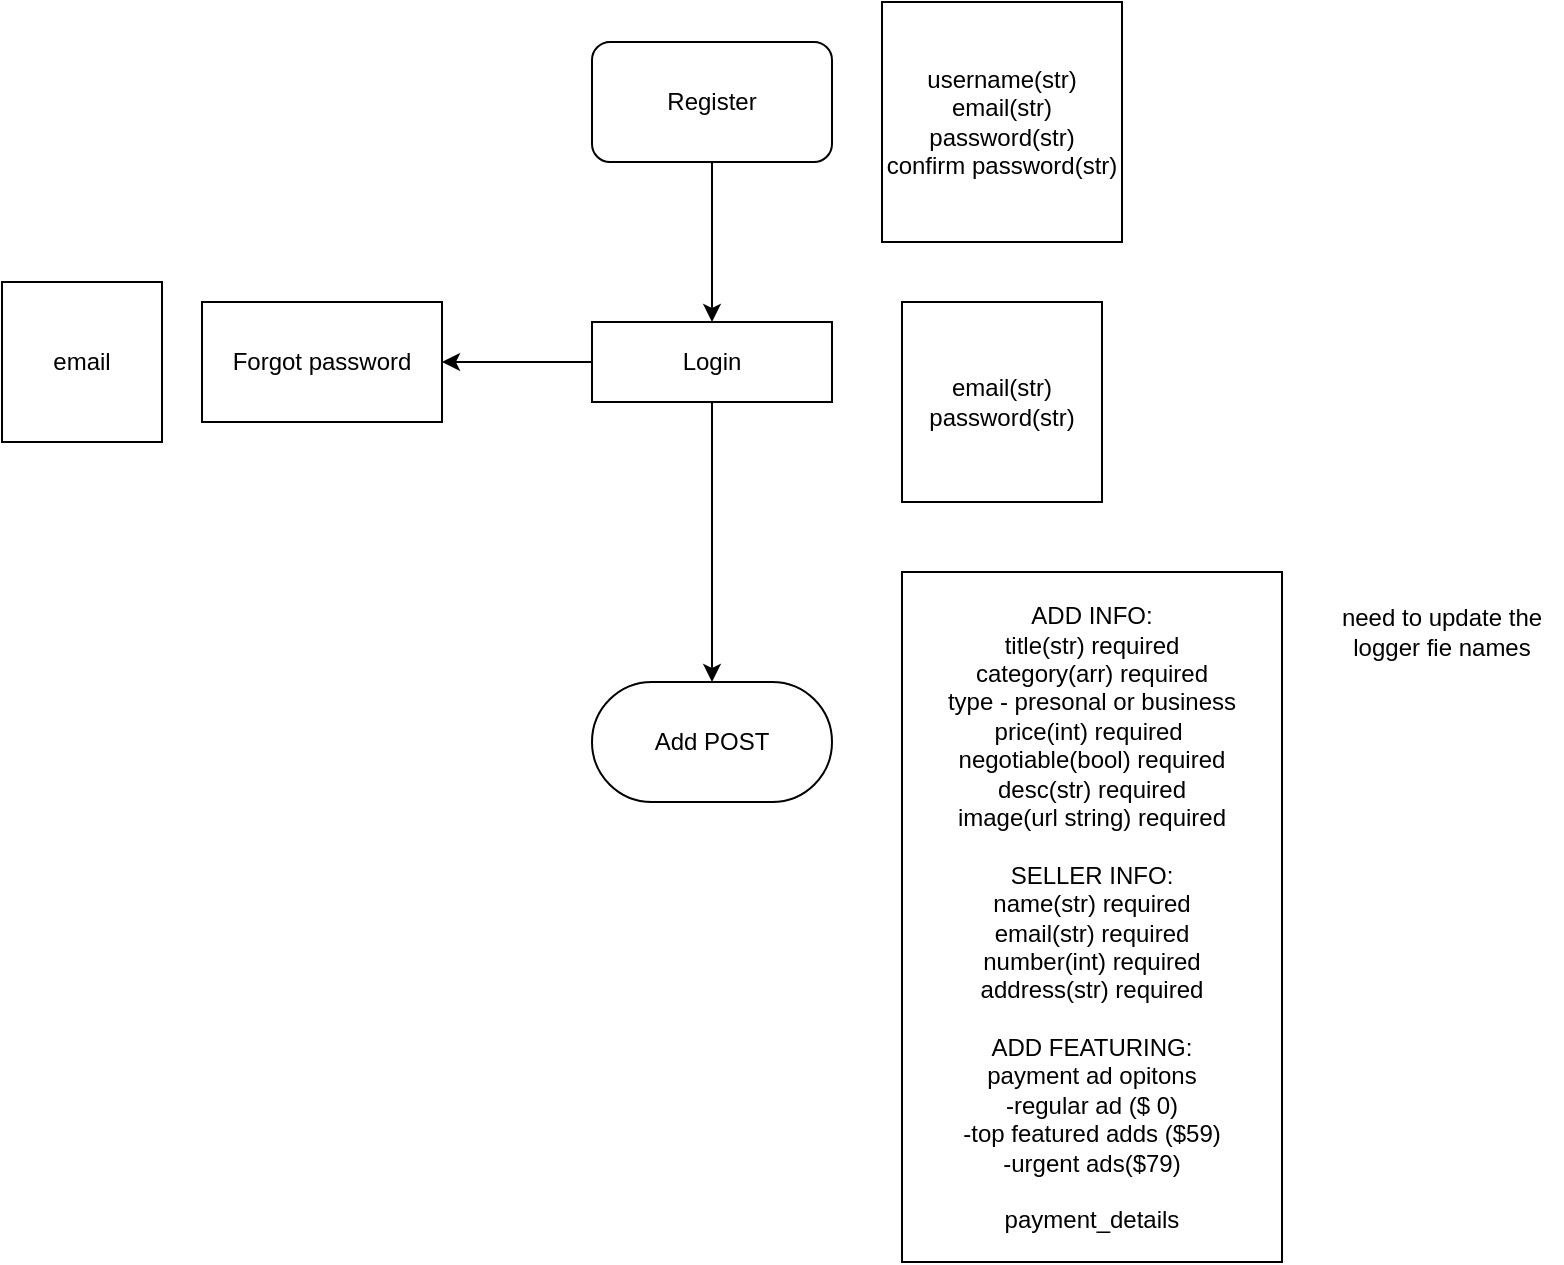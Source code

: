 <mxfile version="21.6.5" type="device">
  <diagram name="Page-1" id="uRqLtwGiZ09msLrpEaOo">
    <mxGraphModel dx="1034" dy="456" grid="1" gridSize="10" guides="1" tooltips="1" connect="1" arrows="1" fold="1" page="1" pageScale="1" pageWidth="850" pageHeight="1100" math="0" shadow="0">
      <root>
        <mxCell id="0" />
        <mxCell id="1" parent="0" />
        <mxCell id="mh_oIF_0Nb-9wvmbicMq-9" style="edgeStyle=orthogonalEdgeStyle;rounded=0;orthogonalLoop=1;jettySize=auto;html=1;entryX=0.5;entryY=0;entryDx=0;entryDy=0;" edge="1" parent="1" source="mh_oIF_0Nb-9wvmbicMq-3" target="mh_oIF_0Nb-9wvmbicMq-5">
          <mxGeometry relative="1" as="geometry" />
        </mxCell>
        <mxCell id="mh_oIF_0Nb-9wvmbicMq-3" value="Register" style="rounded=1;whiteSpace=wrap;html=1;" vertex="1" parent="1">
          <mxGeometry x="365" y="70" width="120" height="60" as="geometry" />
        </mxCell>
        <mxCell id="mh_oIF_0Nb-9wvmbicMq-10" style="edgeStyle=orthogonalEdgeStyle;rounded=0;orthogonalLoop=1;jettySize=auto;html=1;entryX=0.5;entryY=0;entryDx=0;entryDy=0;" edge="1" parent="1" source="mh_oIF_0Nb-9wvmbicMq-5" target="mh_oIF_0Nb-9wvmbicMq-7">
          <mxGeometry relative="1" as="geometry" />
        </mxCell>
        <mxCell id="mh_oIF_0Nb-9wvmbicMq-14" style="edgeStyle=orthogonalEdgeStyle;rounded=0;orthogonalLoop=1;jettySize=auto;html=1;" edge="1" parent="1" source="mh_oIF_0Nb-9wvmbicMq-5" target="mh_oIF_0Nb-9wvmbicMq-13">
          <mxGeometry relative="1" as="geometry" />
        </mxCell>
        <mxCell id="mh_oIF_0Nb-9wvmbicMq-5" value="Login" style="rounded=0;whiteSpace=wrap;html=1;" vertex="1" parent="1">
          <mxGeometry x="365" y="210" width="120" height="40" as="geometry" />
        </mxCell>
        <mxCell id="mh_oIF_0Nb-9wvmbicMq-7" value="Add POST" style="rounded=1;whiteSpace=wrap;html=1;arcSize=50;" vertex="1" parent="1">
          <mxGeometry x="365" y="390" width="120" height="60" as="geometry" />
        </mxCell>
        <mxCell id="mh_oIF_0Nb-9wvmbicMq-8" value="username(str)&lt;br&gt;email(str)&lt;br&gt;password(str)&lt;br&gt;confirm password(str)" style="whiteSpace=wrap;html=1;aspect=fixed;" vertex="1" parent="1">
          <mxGeometry x="510" y="50" width="120" height="120" as="geometry" />
        </mxCell>
        <mxCell id="mh_oIF_0Nb-9wvmbicMq-11" value="email(str)&lt;br&gt;password(str)" style="whiteSpace=wrap;html=1;aspect=fixed;" vertex="1" parent="1">
          <mxGeometry x="520" y="200" width="100" height="100" as="geometry" />
        </mxCell>
        <mxCell id="mh_oIF_0Nb-9wvmbicMq-12" value="ADD INFO:&lt;br&gt;title(str) required&lt;br&gt;category(arr) required&lt;br&gt;type - presonal or business&lt;br&gt;price(int) required&amp;nbsp;&lt;br&gt;negotiable(bool) required&lt;br&gt;desc(str) required&lt;br&gt;image(url string) required&lt;br&gt;&lt;br&gt;SELLER INFO:&lt;br&gt;name(str) required&lt;br&gt;email(str) required&lt;br&gt;number(int) required&lt;br&gt;address(str) required&lt;br&gt;&lt;br&gt;ADD FEATURING:&lt;br&gt;payment ad opitons&lt;br&gt;-regular ad ($ 0)&lt;br&gt;-top featured adds ($59)&lt;br&gt;-urgent ads($79)&lt;br&gt;&lt;br&gt;payment_details" style="rounded=0;whiteSpace=wrap;html=1;" vertex="1" parent="1">
          <mxGeometry x="520" y="335" width="190" height="345" as="geometry" />
        </mxCell>
        <mxCell id="mh_oIF_0Nb-9wvmbicMq-13" value="Forgot password" style="rounded=0;whiteSpace=wrap;html=1;" vertex="1" parent="1">
          <mxGeometry x="170" y="200" width="120" height="60" as="geometry" />
        </mxCell>
        <mxCell id="mh_oIF_0Nb-9wvmbicMq-15" value="email" style="whiteSpace=wrap;html=1;aspect=fixed;" vertex="1" parent="1">
          <mxGeometry x="70" y="190" width="80" height="80" as="geometry" />
        </mxCell>
        <mxCell id="mh_oIF_0Nb-9wvmbicMq-16" value="need to update the logger fie names" style="text;html=1;strokeColor=none;fillColor=none;align=center;verticalAlign=middle;whiteSpace=wrap;rounded=0;" vertex="1" parent="1">
          <mxGeometry x="730" y="350" width="120" height="30" as="geometry" />
        </mxCell>
      </root>
    </mxGraphModel>
  </diagram>
</mxfile>
